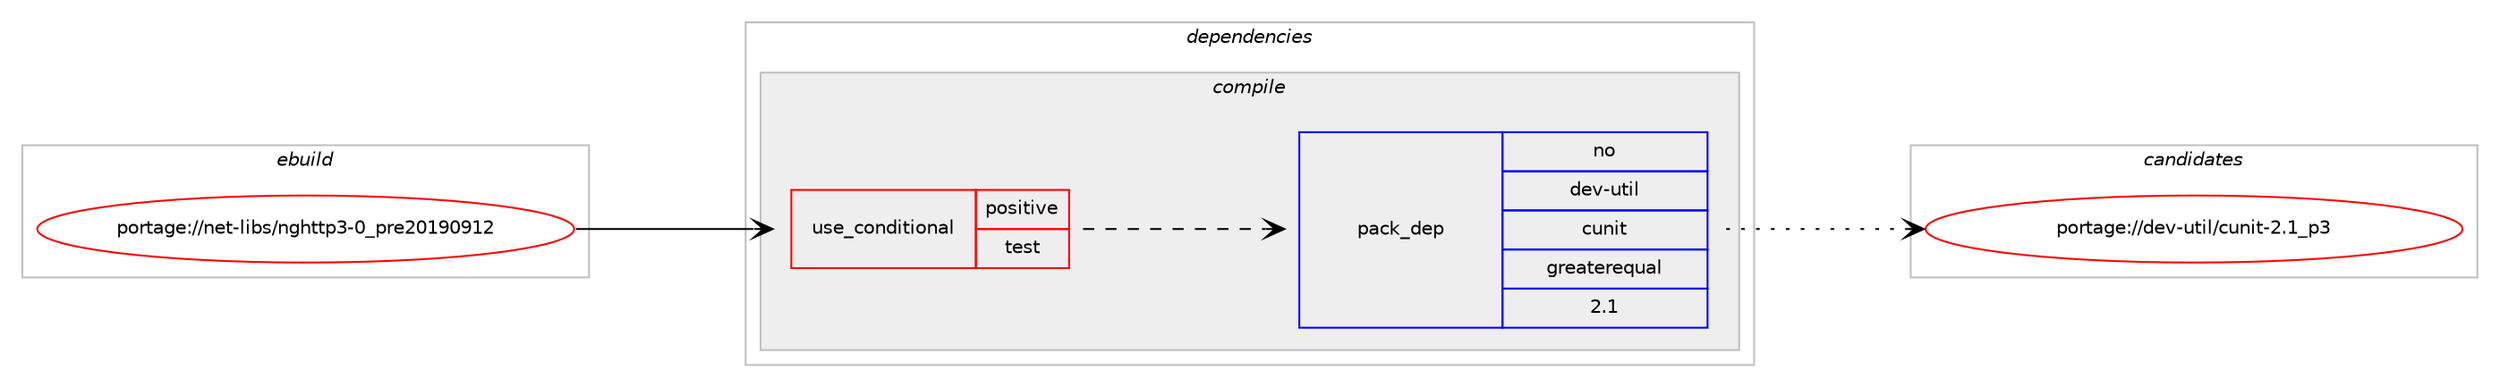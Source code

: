 digraph prolog {

# *************
# Graph options
# *************

newrank=true;
concentrate=true;
compound=true;
graph [rankdir=LR,fontname=Helvetica,fontsize=10,ranksep=1.5];#, ranksep=2.5, nodesep=0.2];
edge  [arrowhead=vee];
node  [fontname=Helvetica,fontsize=10];

# **********
# The ebuild
# **********

subgraph cluster_leftcol {
color=gray;
rank=same;
label=<<i>ebuild</i>>;
id [label="portage://net-libs/nghttp3-0_pre20190912", color=red, width=4, href="../net-libs/nghttp3-0_pre20190912.svg"];
}

# ****************
# The dependencies
# ****************

subgraph cluster_midcol {
color=gray;
label=<<i>dependencies</i>>;
subgraph cluster_compile {
fillcolor="#eeeeee";
style=filled;
label=<<i>compile</i>>;
subgraph cond29403 {
dependency137475 [label=<<TABLE BORDER="0" CELLBORDER="1" CELLSPACING="0" CELLPADDING="4"><TR><TD ROWSPAN="3" CELLPADDING="10">use_conditional</TD></TR><TR><TD>positive</TD></TR><TR><TD>test</TD></TR></TABLE>>, shape=none, color=red];
subgraph pack105811 {
dependency137476 [label=<<TABLE BORDER="0" CELLBORDER="1" CELLSPACING="0" CELLPADDING="4" WIDTH="220"><TR><TD ROWSPAN="6" CELLPADDING="30">pack_dep</TD></TR><TR><TD WIDTH="110">no</TD></TR><TR><TD>dev-util</TD></TR><TR><TD>cunit</TD></TR><TR><TD>greaterequal</TD></TR><TR><TD>2.1</TD></TR></TABLE>>, shape=none, color=blue];
}
dependency137475:e -> dependency137476:w [weight=20,style="dashed",arrowhead="vee"];
}
id:e -> dependency137475:w [weight=20,style="solid",arrowhead="vee"];
}
subgraph cluster_compileandrun {
fillcolor="#eeeeee";
style=filled;
label=<<i>compile and run</i>>;
}
subgraph cluster_run {
fillcolor="#eeeeee";
style=filled;
label=<<i>run</i>>;
}
}

# **************
# The candidates
# **************

subgraph cluster_choices {
rank=same;
color=gray;
label=<<i>candidates</i>>;

subgraph choice105811 {
color=black;
nodesep=1;
choice100101118451171161051084799117110105116455046499511251 [label="portage://dev-util/cunit-2.1_p3", color=red, width=4,href="../dev-util/cunit-2.1_p3.svg"];
dependency137476:e -> choice100101118451171161051084799117110105116455046499511251:w [style=dotted,weight="100"];
}
}

}
